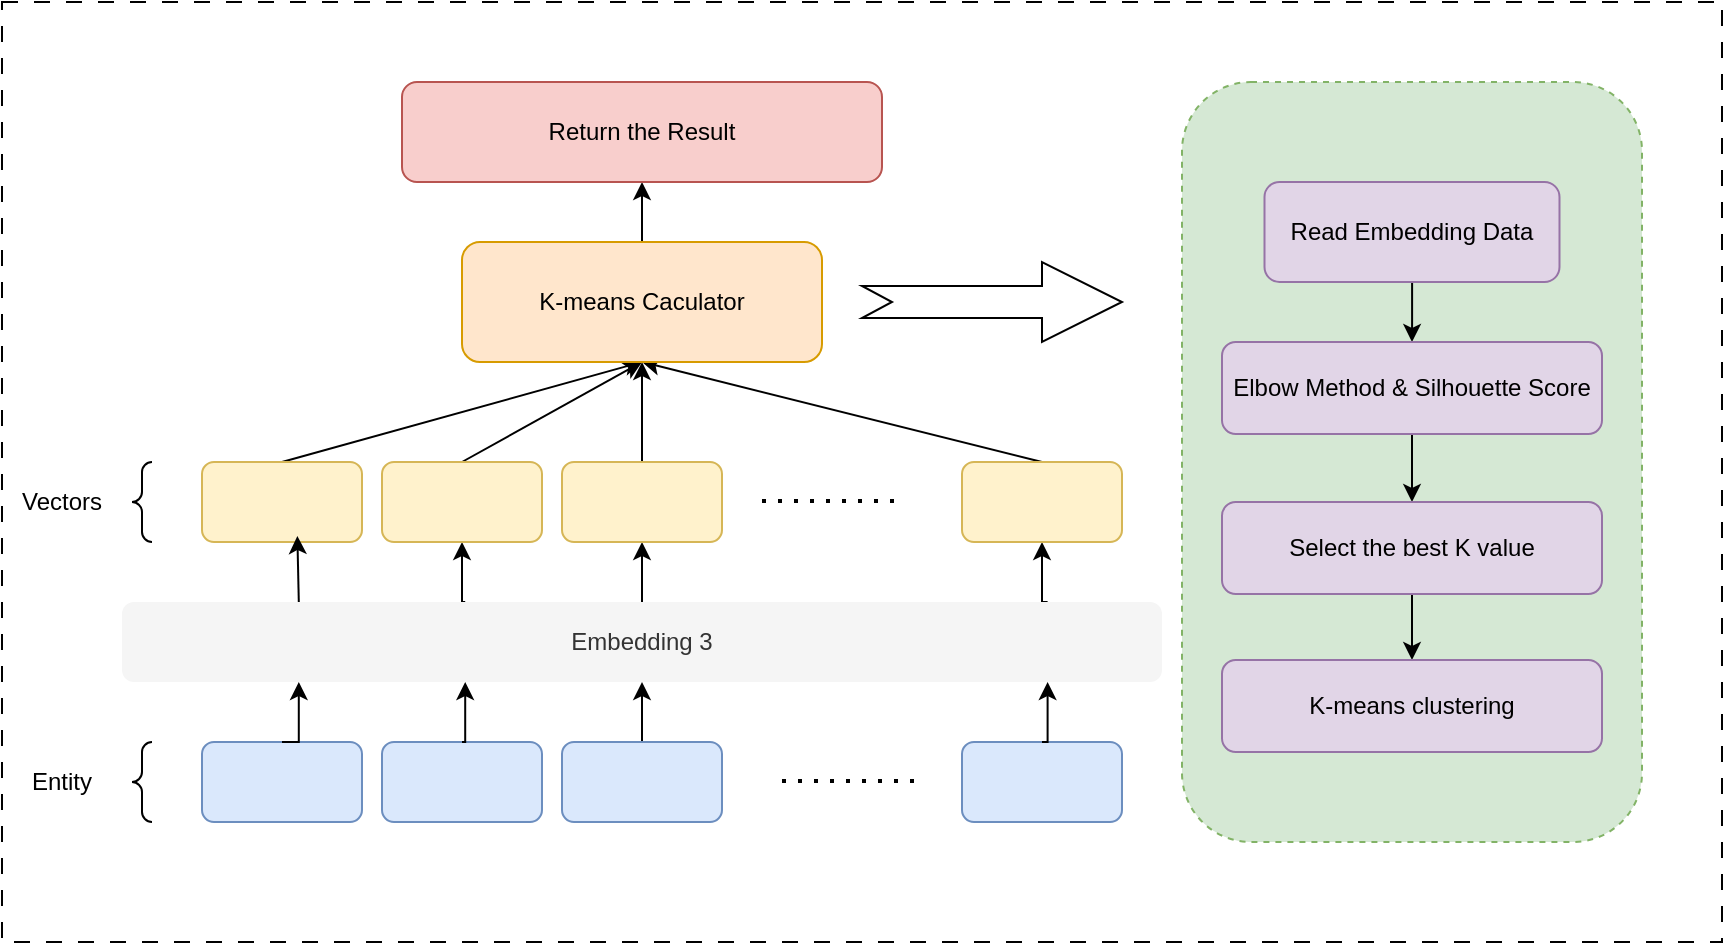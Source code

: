 <mxfile version="26.1.0">
  <diagram name="第 1 页" id="Ba2pgPn5LMqD9jY-gNNH">
    <mxGraphModel dx="1213" dy="768" grid="1" gridSize="10" guides="1" tooltips="1" connect="1" arrows="1" fold="1" page="1" pageScale="1" pageWidth="1169" pageHeight="827" math="0" shadow="0">
      <root>
        <mxCell id="0" />
        <mxCell id="1" parent="0" />
        <mxCell id="qomddrIA614ZR-gxxKsT-59" value="" style="rounded=0;whiteSpace=wrap;html=1;dashed=1;dashPattern=8 8;" vertex="1" parent="1">
          <mxGeometry x="60" y="210" width="860" height="470" as="geometry" />
        </mxCell>
        <mxCell id="qomddrIA614ZR-gxxKsT-1" value="" style="rounded=1;whiteSpace=wrap;html=1;fillColor=#dae8fc;strokeColor=#6c8ebf;" vertex="1" parent="1">
          <mxGeometry x="160" y="580" width="80" height="40" as="geometry" />
        </mxCell>
        <mxCell id="qomddrIA614ZR-gxxKsT-3" value="" style="rounded=1;whiteSpace=wrap;html=1;fillColor=#dae8fc;strokeColor=#6c8ebf;" vertex="1" parent="1">
          <mxGeometry x="540" y="580" width="80" height="40" as="geometry" />
        </mxCell>
        <mxCell id="qomddrIA614ZR-gxxKsT-19" style="edgeStyle=orthogonalEdgeStyle;rounded=0;orthogonalLoop=1;jettySize=auto;html=1;exitX=0.5;exitY=0;exitDx=0;exitDy=0;" edge="1" parent="1" source="qomddrIA614ZR-gxxKsT-4" target="qomddrIA614ZR-gxxKsT-6">
          <mxGeometry relative="1" as="geometry" />
        </mxCell>
        <mxCell id="qomddrIA614ZR-gxxKsT-4" value="" style="rounded=1;whiteSpace=wrap;html=1;fillColor=#dae8fc;strokeColor=#6c8ebf;" vertex="1" parent="1">
          <mxGeometry x="340" y="580" width="80" height="40" as="geometry" />
        </mxCell>
        <mxCell id="qomddrIA614ZR-gxxKsT-5" value="" style="rounded=1;whiteSpace=wrap;html=1;fillColor=#dae8fc;strokeColor=#6c8ebf;" vertex="1" parent="1">
          <mxGeometry x="250" y="580" width="80" height="40" as="geometry" />
        </mxCell>
        <mxCell id="qomddrIA614ZR-gxxKsT-32" style="edgeStyle=orthogonalEdgeStyle;rounded=0;orthogonalLoop=1;jettySize=auto;html=1;exitX=0.33;exitY=0;exitDx=0;exitDy=0;exitPerimeter=0;entryX=0.5;entryY=1;entryDx=0;entryDy=0;" edge="1" parent="1" source="qomddrIA614ZR-gxxKsT-6" target="qomddrIA614ZR-gxxKsT-31">
          <mxGeometry relative="1" as="geometry" />
        </mxCell>
        <mxCell id="qomddrIA614ZR-gxxKsT-34" style="edgeStyle=orthogonalEdgeStyle;rounded=0;orthogonalLoop=1;jettySize=auto;html=1;exitX=0.5;exitY=0;exitDx=0;exitDy=0;exitPerimeter=0;entryX=0.5;entryY=1;entryDx=0;entryDy=0;" edge="1" parent="1" source="qomddrIA614ZR-gxxKsT-6" target="qomddrIA614ZR-gxxKsT-33">
          <mxGeometry relative="1" as="geometry" />
        </mxCell>
        <mxCell id="qomddrIA614ZR-gxxKsT-37" style="edgeStyle=orthogonalEdgeStyle;rounded=0;orthogonalLoop=1;jettySize=auto;html=1;exitX=0.89;exitY=0;exitDx=0;exitDy=0;exitPerimeter=0;entryX=0.5;entryY=1;entryDx=0;entryDy=0;" edge="1" parent="1" source="qomddrIA614ZR-gxxKsT-6" target="qomddrIA614ZR-gxxKsT-36">
          <mxGeometry relative="1" as="geometry" />
        </mxCell>
        <mxCell id="qomddrIA614ZR-gxxKsT-6" value="Embedding 3" style="rounded=1;whiteSpace=wrap;html=1;points=[[0,0,0,0,0],[0,0.25,0,0,0],[0,0.5,0,0,0],[0,0.75,0,0,0],[0,1,0,0,0],[0.11,0,0,0,0],[0.11,1,0,0,0],[0.17,0,0,0,0],[0.17,1,0,0,0],[0.22,0,0,0,0],[0.22,1,0,0,0],[0.25,0,0,0,0],[0.25,1,0,0,0],[0.33,0,0,0,0],[0.33,1,0,0,0],[0.44,0,0,0,0],[0.44,1,0,0,0],[0.5,0,0,0,0],[0.5,1,0,0,0],[0.56,0,0,0,0],[0.56,1,0,0,0],[0.67,0,0,0,0],[0.67,1,0,0,0],[0.75,0,0,0,0],[0.75,1,0,0,0],[0.78,0,0,0,0],[0.78,1,0,0,0],[0.83,0,0,0,0],[0.83,1,0,0,0],[0.89,0,0,0,0],[0.89,1,0,0,0],[1,0,0,0,0],[1,0.25,0,0,0],[1,0.5,0,0,0],[1,0.75,0,0,0],[1,1,0,0,0]];fillColor=#f5f5f5;fontColor=#333333;strokeColor=none;" vertex="1" parent="1">
          <mxGeometry x="120" y="510" width="520" height="40" as="geometry" />
        </mxCell>
        <mxCell id="qomddrIA614ZR-gxxKsT-7" value="" style="endArrow=none;dashed=1;html=1;dashPattern=1 3;strokeWidth=2;rounded=0;" edge="1" parent="1">
          <mxGeometry width="50" height="50" relative="1" as="geometry">
            <mxPoint x="450" y="599.5" as="sourcePoint" />
            <mxPoint x="520" y="599.5" as="targetPoint" />
          </mxGeometry>
        </mxCell>
        <mxCell id="qomddrIA614ZR-gxxKsT-21" style="edgeStyle=orthogonalEdgeStyle;rounded=0;orthogonalLoop=1;jettySize=auto;html=1;exitX=0.5;exitY=0;exitDx=0;exitDy=0;entryX=0.33;entryY=1;entryDx=0;entryDy=0;entryPerimeter=0;" edge="1" parent="1" source="qomddrIA614ZR-gxxKsT-5" target="qomddrIA614ZR-gxxKsT-6">
          <mxGeometry relative="1" as="geometry" />
        </mxCell>
        <mxCell id="qomddrIA614ZR-gxxKsT-24" style="edgeStyle=orthogonalEdgeStyle;rounded=0;orthogonalLoop=1;jettySize=auto;html=1;exitX=0.5;exitY=0;exitDx=0;exitDy=0;entryX=0.17;entryY=1;entryDx=0;entryDy=0;entryPerimeter=0;" edge="1" parent="1" source="qomddrIA614ZR-gxxKsT-1" target="qomddrIA614ZR-gxxKsT-6">
          <mxGeometry relative="1" as="geometry" />
        </mxCell>
        <mxCell id="qomddrIA614ZR-gxxKsT-26" style="edgeStyle=orthogonalEdgeStyle;rounded=0;orthogonalLoop=1;jettySize=auto;html=1;exitX=0.5;exitY=0;exitDx=0;exitDy=0;entryX=0.89;entryY=1;entryDx=0;entryDy=0;entryPerimeter=0;" edge="1" parent="1" source="qomddrIA614ZR-gxxKsT-3" target="qomddrIA614ZR-gxxKsT-6">
          <mxGeometry relative="1" as="geometry" />
        </mxCell>
        <mxCell id="qomddrIA614ZR-gxxKsT-44" style="rounded=0;orthogonalLoop=1;jettySize=auto;html=1;exitX=0.5;exitY=0;exitDx=0;exitDy=0;entryX=0.5;entryY=1;entryDx=0;entryDy=0;" edge="1" parent="1" source="qomddrIA614ZR-gxxKsT-29" target="qomddrIA614ZR-gxxKsT-42">
          <mxGeometry relative="1" as="geometry" />
        </mxCell>
        <mxCell id="qomddrIA614ZR-gxxKsT-29" value="" style="rounded=1;whiteSpace=wrap;html=1;fillColor=#fff2cc;strokeColor=#d6b656;" vertex="1" parent="1">
          <mxGeometry x="160" y="440" width="80" height="40" as="geometry" />
        </mxCell>
        <mxCell id="qomddrIA614ZR-gxxKsT-30" style="edgeStyle=orthogonalEdgeStyle;rounded=0;orthogonalLoop=1;jettySize=auto;html=1;exitX=0.17;exitY=0;exitDx=0;exitDy=0;exitPerimeter=0;entryX=0.596;entryY=0.925;entryDx=0;entryDy=0;entryPerimeter=0;" edge="1" parent="1" source="qomddrIA614ZR-gxxKsT-6" target="qomddrIA614ZR-gxxKsT-29">
          <mxGeometry relative="1" as="geometry" />
        </mxCell>
        <mxCell id="qomddrIA614ZR-gxxKsT-45" style="rounded=0;orthogonalLoop=1;jettySize=auto;html=1;exitX=0.5;exitY=0;exitDx=0;exitDy=0;entryX=0.5;entryY=1;entryDx=0;entryDy=0;" edge="1" parent="1" source="qomddrIA614ZR-gxxKsT-31" target="qomddrIA614ZR-gxxKsT-42">
          <mxGeometry relative="1" as="geometry" />
        </mxCell>
        <mxCell id="qomddrIA614ZR-gxxKsT-31" value="" style="rounded=1;whiteSpace=wrap;html=1;fillColor=#fff2cc;strokeColor=#d6b656;" vertex="1" parent="1">
          <mxGeometry x="250" y="440" width="80" height="40" as="geometry" />
        </mxCell>
        <mxCell id="qomddrIA614ZR-gxxKsT-46" style="rounded=0;orthogonalLoop=1;jettySize=auto;html=1;exitX=0.5;exitY=0;exitDx=0;exitDy=0;" edge="1" parent="1" source="qomddrIA614ZR-gxxKsT-33">
          <mxGeometry relative="1" as="geometry">
            <mxPoint x="380" y="390" as="targetPoint" />
          </mxGeometry>
        </mxCell>
        <mxCell id="qomddrIA614ZR-gxxKsT-33" value="" style="rounded=1;whiteSpace=wrap;html=1;fillColor=#fff2cc;strokeColor=#d6b656;" vertex="1" parent="1">
          <mxGeometry x="340" y="440" width="80" height="40" as="geometry" />
        </mxCell>
        <mxCell id="qomddrIA614ZR-gxxKsT-35" value="" style="endArrow=none;dashed=1;html=1;dashPattern=1 3;strokeWidth=2;rounded=0;" edge="1" parent="1">
          <mxGeometry width="50" height="50" relative="1" as="geometry">
            <mxPoint x="440" y="459.5" as="sourcePoint" />
            <mxPoint x="510" y="459.5" as="targetPoint" />
          </mxGeometry>
        </mxCell>
        <mxCell id="qomddrIA614ZR-gxxKsT-47" style="rounded=0;orthogonalLoop=1;jettySize=auto;html=1;exitX=0.5;exitY=0;exitDx=0;exitDy=0;entryX=0.5;entryY=1;entryDx=0;entryDy=0;" edge="1" parent="1" source="qomddrIA614ZR-gxxKsT-36" target="qomddrIA614ZR-gxxKsT-42">
          <mxGeometry relative="1" as="geometry" />
        </mxCell>
        <mxCell id="qomddrIA614ZR-gxxKsT-36" value="" style="rounded=1;whiteSpace=wrap;html=1;fillColor=#fff2cc;strokeColor=#d6b656;" vertex="1" parent="1">
          <mxGeometry x="540" y="440" width="80" height="40" as="geometry" />
        </mxCell>
        <mxCell id="qomddrIA614ZR-gxxKsT-38" value="" style="labelPosition=right;align=left;strokeWidth=1;shape=mxgraph.mockup.markup.curlyBrace;html=1;shadow=0;dashed=0;strokeColor=#000000;direction=north;" vertex="1" parent="1">
          <mxGeometry x="120" y="580" width="20" height="40" as="geometry" />
        </mxCell>
        <mxCell id="qomddrIA614ZR-gxxKsT-39" value="" style="labelPosition=right;align=left;strokeWidth=1;shape=mxgraph.mockup.markup.curlyBrace;html=1;shadow=0;dashed=0;strokeColor=#000000;direction=north;" vertex="1" parent="1">
          <mxGeometry x="120" y="440" width="20" height="40" as="geometry" />
        </mxCell>
        <mxCell id="qomddrIA614ZR-gxxKsT-40" value="Vectors" style="text;html=1;align=center;verticalAlign=middle;whiteSpace=wrap;rounded=0;" vertex="1" parent="1">
          <mxGeometry x="60" y="445" width="60" height="30" as="geometry" />
        </mxCell>
        <mxCell id="qomddrIA614ZR-gxxKsT-41" value="Entity" style="text;html=1;align=center;verticalAlign=middle;whiteSpace=wrap;rounded=0;" vertex="1" parent="1">
          <mxGeometry x="60" y="585" width="60" height="30" as="geometry" />
        </mxCell>
        <mxCell id="qomddrIA614ZR-gxxKsT-58" value="" style="edgeStyle=orthogonalEdgeStyle;rounded=0;orthogonalLoop=1;jettySize=auto;html=1;" edge="1" parent="1" source="qomddrIA614ZR-gxxKsT-42" target="qomddrIA614ZR-gxxKsT-57">
          <mxGeometry relative="1" as="geometry" />
        </mxCell>
        <mxCell id="qomddrIA614ZR-gxxKsT-42" value="K-means Caculator" style="rounded=1;whiteSpace=wrap;html=1;fillColor=#ffe6cc;strokeColor=#d79b00;" vertex="1" parent="1">
          <mxGeometry x="290" y="330" width="180" height="60" as="geometry" />
        </mxCell>
        <mxCell id="qomddrIA614ZR-gxxKsT-43" value="" style="rounded=1;whiteSpace=wrap;html=1;dashed=1;fillColor=#d5e8d4;strokeColor=#82b366;movable=1;resizable=1;rotatable=1;deletable=1;editable=1;locked=0;connectable=1;" vertex="1" parent="1">
          <mxGeometry x="650" y="250" width="230" height="380" as="geometry" />
        </mxCell>
        <mxCell id="qomddrIA614ZR-gxxKsT-49" value="" style="html=1;shadow=0;dashed=0;align=center;verticalAlign=middle;shape=mxgraph.arrows2.arrow;dy=0.6;dx=40;notch=15;" vertex="1" parent="1">
          <mxGeometry x="490" y="340" width="130" height="40" as="geometry" />
        </mxCell>
        <mxCell id="qomddrIA614ZR-gxxKsT-52" value="" style="edgeStyle=orthogonalEdgeStyle;rounded=0;orthogonalLoop=1;jettySize=auto;html=1;" edge="1" parent="1" source="qomddrIA614ZR-gxxKsT-50" target="qomddrIA614ZR-gxxKsT-51">
          <mxGeometry relative="1" as="geometry" />
        </mxCell>
        <mxCell id="qomddrIA614ZR-gxxKsT-50" value="Read Embedding Data" style="rounded=1;whiteSpace=wrap;html=1;fillColor=#e1d5e7;strokeColor=#9673a6;" vertex="1" parent="1">
          <mxGeometry x="691.25" y="300" width="147.5" height="50" as="geometry" />
        </mxCell>
        <mxCell id="qomddrIA614ZR-gxxKsT-54" value="" style="edgeStyle=orthogonalEdgeStyle;rounded=0;orthogonalLoop=1;jettySize=auto;html=1;" edge="1" parent="1" source="qomddrIA614ZR-gxxKsT-51" target="qomddrIA614ZR-gxxKsT-53">
          <mxGeometry relative="1" as="geometry" />
        </mxCell>
        <mxCell id="qomddrIA614ZR-gxxKsT-51" value="Elbow Method &amp;amp; Silhouette Score" style="rounded=1;whiteSpace=wrap;html=1;fillColor=#e1d5e7;strokeColor=#9673a6;" vertex="1" parent="1">
          <mxGeometry x="670" y="380" width="190" height="46" as="geometry" />
        </mxCell>
        <mxCell id="qomddrIA614ZR-gxxKsT-56" value="" style="edgeStyle=orthogonalEdgeStyle;rounded=0;orthogonalLoop=1;jettySize=auto;html=1;" edge="1" parent="1" source="qomddrIA614ZR-gxxKsT-53" target="qomddrIA614ZR-gxxKsT-55">
          <mxGeometry relative="1" as="geometry" />
        </mxCell>
        <mxCell id="qomddrIA614ZR-gxxKsT-53" value="Select the best K value" style="rounded=1;whiteSpace=wrap;html=1;fillColor=#e1d5e7;strokeColor=#9673a6;" vertex="1" parent="1">
          <mxGeometry x="670" y="460" width="190" height="46" as="geometry" />
        </mxCell>
        <mxCell id="qomddrIA614ZR-gxxKsT-55" value="K-means clustering" style="rounded=1;whiteSpace=wrap;html=1;fillColor=#e1d5e7;strokeColor=#9673a6;" vertex="1" parent="1">
          <mxGeometry x="670" y="539" width="190" height="46" as="geometry" />
        </mxCell>
        <mxCell id="qomddrIA614ZR-gxxKsT-57" value="Return the Result" style="rounded=1;whiteSpace=wrap;html=1;fillColor=#f8cecc;strokeColor=#b85450;" vertex="1" parent="1">
          <mxGeometry x="260" y="250" width="240" height="50" as="geometry" />
        </mxCell>
      </root>
    </mxGraphModel>
  </diagram>
</mxfile>
